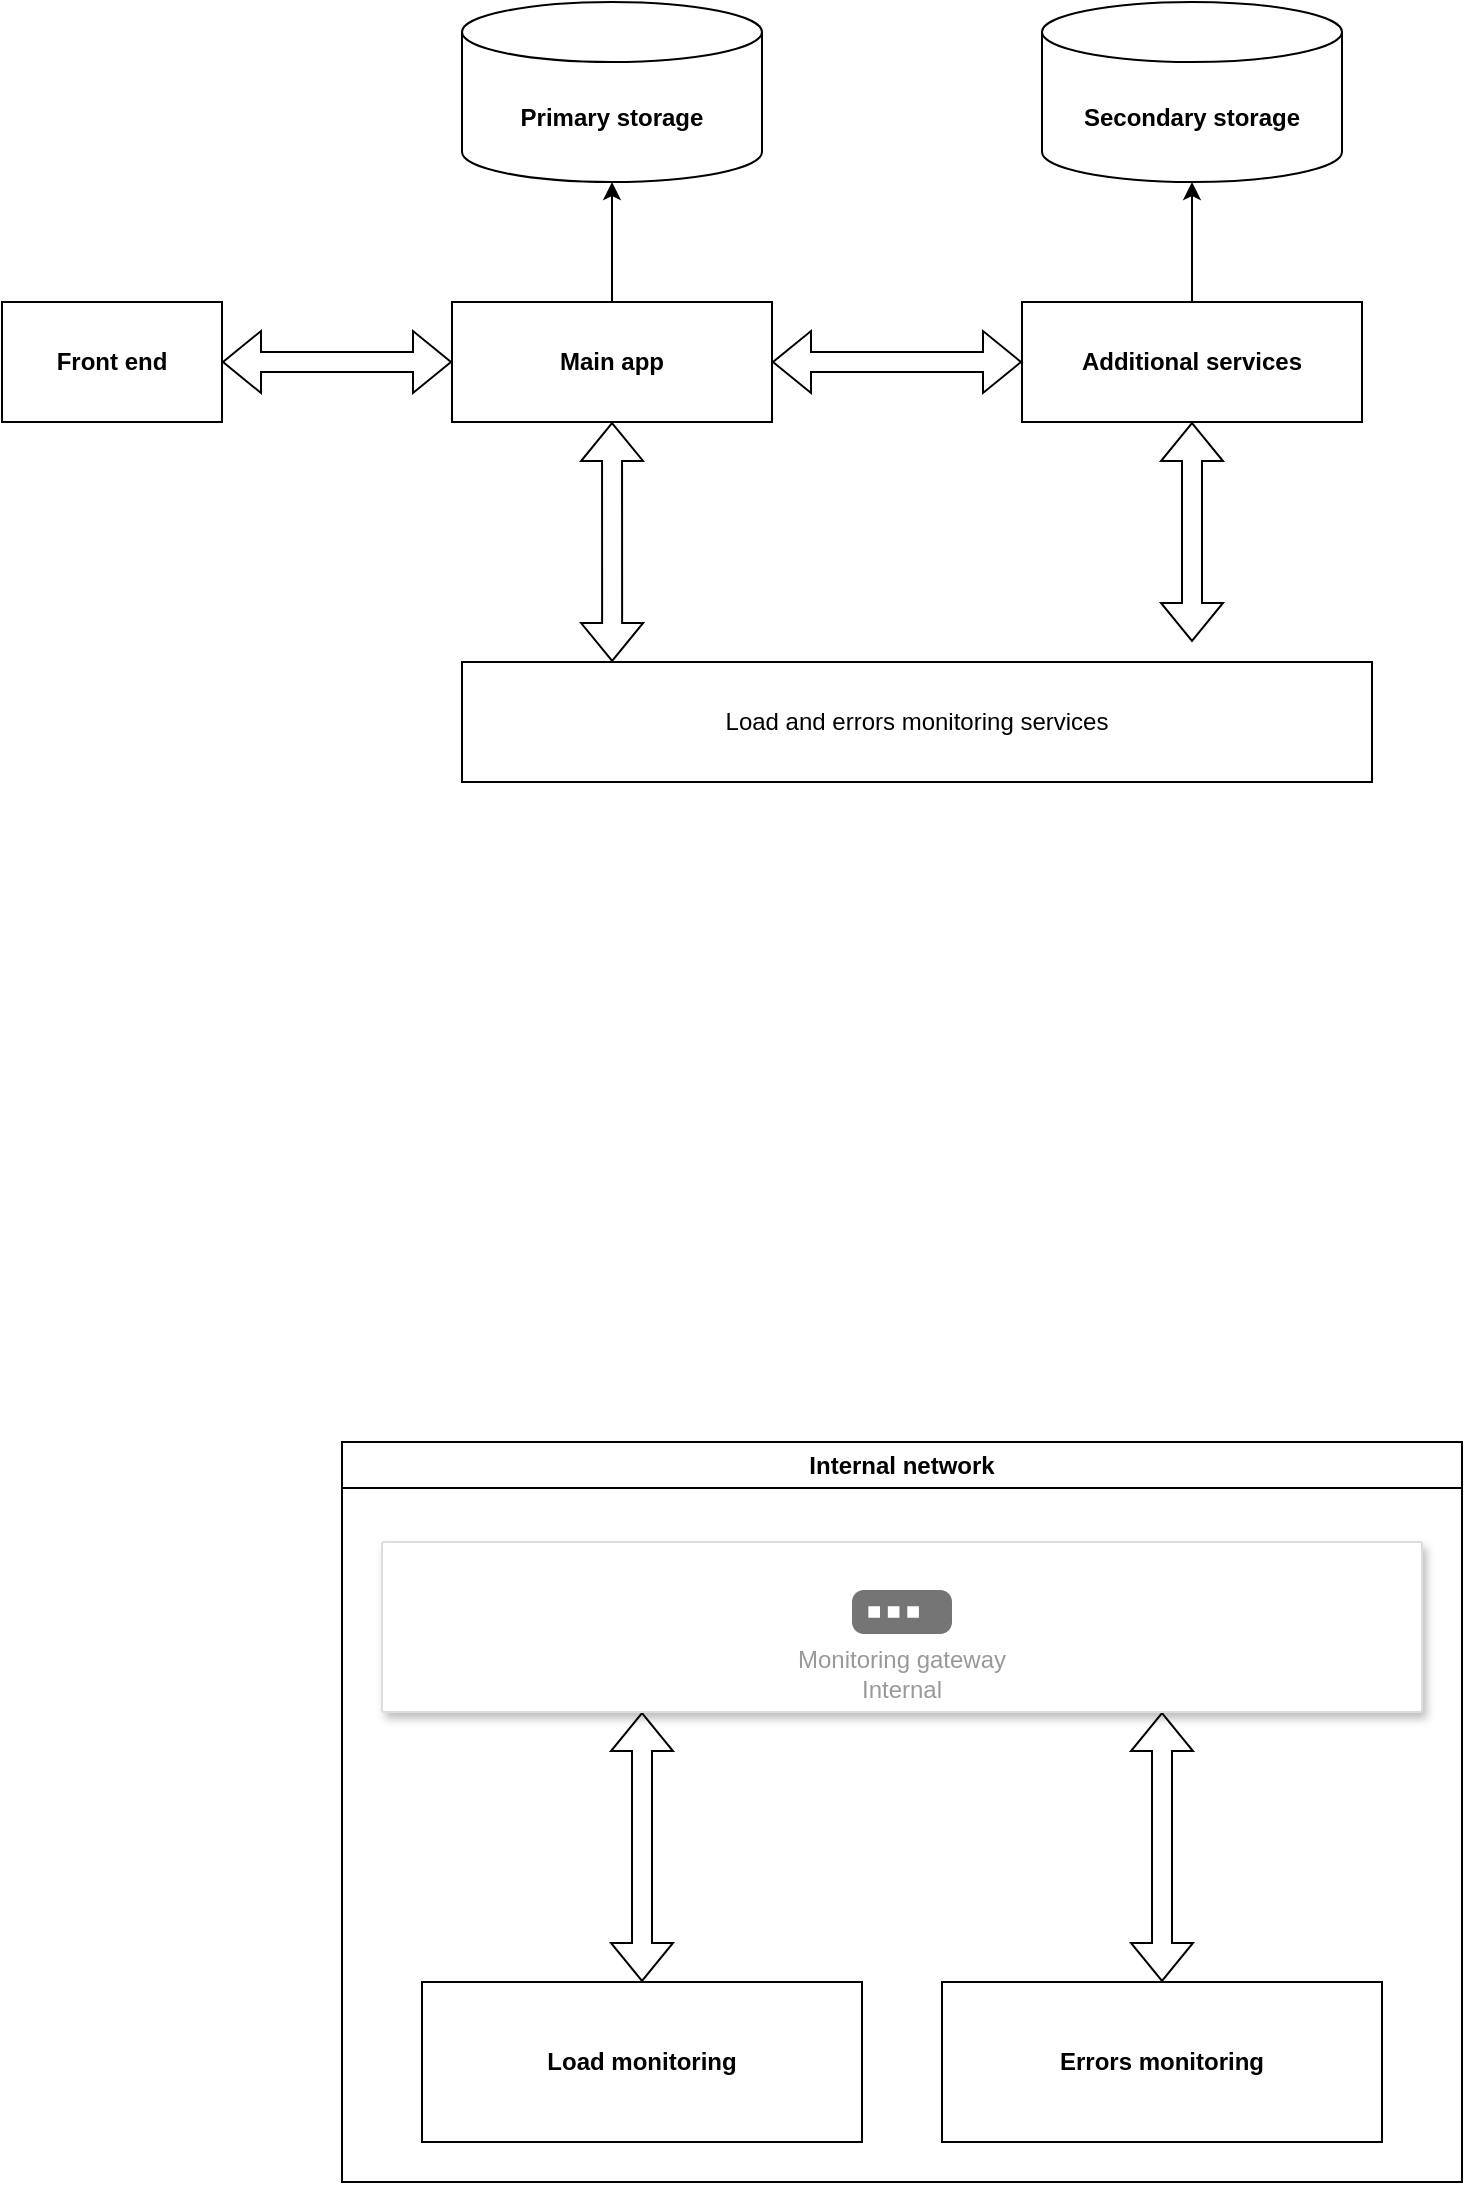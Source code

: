 <mxfile version="21.7.5" type="device" pages="3">
  <diagram id="tGHFpZ71mEW-jlP2jvY3" name="Conceptual view">
    <mxGraphModel dx="672" dy="786" grid="1" gridSize="10" guides="1" tooltips="1" connect="1" arrows="1" fold="1" page="1" pageScale="1" pageWidth="827" pageHeight="1169" math="0" shadow="0">
      <root>
        <mxCell id="0" />
        <mxCell id="1" parent="0" />
        <mxCell id="gQCNVUvuECYCDG2U5iRQ-3" value="Internal network" style="swimlane;whiteSpace=wrap;html=1;" vertex="1" parent="1">
          <mxGeometry x="210" y="770" width="560" height="370" as="geometry" />
        </mxCell>
        <mxCell id="gQCNVUvuECYCDG2U5iRQ-8" value="" style="shape=flexArrow;endArrow=classic;startArrow=classic;html=1;rounded=0;entryX=0.25;entryY=1;entryDx=0;entryDy=0;" edge="1" parent="gQCNVUvuECYCDG2U5iRQ-3" source="gQCNVUvuECYCDG2U5iRQ-40" target="mVgJ96nfb_Jpui2nZ-Mp-16">
          <mxGeometry width="100" height="100" relative="1" as="geometry">
            <mxPoint x="120" y="270" as="sourcePoint" />
            <mxPoint x="160" y="140" as="targetPoint" />
          </mxGeometry>
        </mxCell>
        <mxCell id="gQCNVUvuECYCDG2U5iRQ-11" value="" style="shape=flexArrow;endArrow=classic;startArrow=classic;html=1;rounded=0;entryX=0.75;entryY=1;entryDx=0;entryDy=0;" edge="1" parent="gQCNVUvuECYCDG2U5iRQ-3" source="gQCNVUvuECYCDG2U5iRQ-41" target="mVgJ96nfb_Jpui2nZ-Mp-16">
          <mxGeometry width="100" height="100" relative="1" as="geometry">
            <mxPoint x="430" y="270" as="sourcePoint" />
            <mxPoint x="410" y="130" as="targetPoint" />
          </mxGeometry>
        </mxCell>
        <mxCell id="gQCNVUvuECYCDG2U5iRQ-40" value="&lt;b&gt;Load monitoring&lt;/b&gt;" style="rounded=0;whiteSpace=wrap;html=1;" vertex="1" parent="gQCNVUvuECYCDG2U5iRQ-3">
          <mxGeometry x="40" y="270" width="220" height="80" as="geometry" />
        </mxCell>
        <mxCell id="gQCNVUvuECYCDG2U5iRQ-41" value="&lt;b&gt;Errors monitoring&lt;/b&gt;" style="rounded=0;whiteSpace=wrap;html=1;" vertex="1" parent="gQCNVUvuECYCDG2U5iRQ-3">
          <mxGeometry x="300" y="270" width="220" height="80" as="geometry" />
        </mxCell>
        <mxCell id="mVgJ96nfb_Jpui2nZ-Mp-16" value="Monitoring gateway&lt;br&gt;Internal" style="strokeColor=#dddddd;shadow=1;strokeWidth=1;rounded=1;absoluteArcSize=1;arcSize=2;labelPosition=center;verticalLabelPosition=middle;align=center;verticalAlign=bottom;spacingLeft=0;fontColor=#999999;fontSize=12;whiteSpace=wrap;spacingBottom=2;html=1;" vertex="1" parent="gQCNVUvuECYCDG2U5iRQ-3">
          <mxGeometry x="20" y="50" width="520" height="85" as="geometry" />
        </mxCell>
        <mxCell id="mVgJ96nfb_Jpui2nZ-Mp-17" value="" style="sketch=0;dashed=0;connectable=0;html=1;fillColor=#757575;strokeColor=none;shape=mxgraph.gcp2.gateway_icon;part=1;" vertex="1" parent="mVgJ96nfb_Jpui2nZ-Mp-16">
          <mxGeometry x="0.5" width="50" height="22" relative="1" as="geometry">
            <mxPoint x="-25" y="24" as="offset" />
          </mxGeometry>
        </mxCell>
        <mxCell id="YQqYht0uR9J-s6g8k-GE-2" value="&lt;b&gt;Front end&lt;/b&gt;" style="rounded=0;whiteSpace=wrap;html=1;" vertex="1" parent="1">
          <mxGeometry x="40" y="200" width="110" height="60" as="geometry" />
        </mxCell>
        <mxCell id="mVgJ96nfb_Jpui2nZ-Mp-1" value="" style="shape=flexArrow;endArrow=classic;startArrow=classic;html=1;rounded=0;" edge="1" parent="1" source="YQqYht0uR9J-s6g8k-GE-23" target="YQqYht0uR9J-s6g8k-GE-2">
          <mxGeometry width="100" height="100" relative="1" as="geometry">
            <mxPoint x="90" y="360" as="sourcePoint" />
            <mxPoint x="190" y="260" as="targetPoint" />
          </mxGeometry>
        </mxCell>
        <mxCell id="mVgJ96nfb_Jpui2nZ-Mp-5" value="" style="shape=flexArrow;endArrow=classic;startArrow=classic;html=1;rounded=0;" edge="1" parent="1" source="YQqYht0uR9J-s6g8k-GE-23" target="HVA4uMyzCTE7-ibYVjcF-3">
          <mxGeometry width="100" height="100" relative="1" as="geometry">
            <mxPoint x="130" y="380" as="sourcePoint" />
            <mxPoint x="590" y="230" as="targetPoint" />
          </mxGeometry>
        </mxCell>
        <mxCell id="HVA4uMyzCTE7-ibYVjcF-4" style="edgeStyle=orthogonalEdgeStyle;rounded=0;orthogonalLoop=1;jettySize=auto;html=1;" edge="1" parent="1" source="YQqYht0uR9J-s6g8k-GE-23" target="HVA4uMyzCTE7-ibYVjcF-1">
          <mxGeometry relative="1" as="geometry" />
        </mxCell>
        <mxCell id="YQqYht0uR9J-s6g8k-GE-23" value="&lt;b&gt;Main app&lt;/b&gt;" style="rounded=0;whiteSpace=wrap;html=1;" vertex="1" parent="1">
          <mxGeometry x="265" y="200" width="160" height="60" as="geometry" />
        </mxCell>
        <mxCell id="HVA4uMyzCTE7-ibYVjcF-1" value="&lt;b&gt;Primary storage&lt;/b&gt;" style="shape=cylinder3;whiteSpace=wrap;html=1;boundedLbl=1;backgroundOutline=1;size=15;" vertex="1" parent="1">
          <mxGeometry x="270" y="50" width="150" height="90" as="geometry" />
        </mxCell>
        <mxCell id="HVA4uMyzCTE7-ibYVjcF-2" value="&lt;b&gt;Secondary storage&lt;/b&gt;" style="shape=cylinder3;whiteSpace=wrap;html=1;boundedLbl=1;backgroundOutline=1;size=15;" vertex="1" parent="1">
          <mxGeometry x="560" y="50" width="150" height="90" as="geometry" />
        </mxCell>
        <mxCell id="HVA4uMyzCTE7-ibYVjcF-5" style="edgeStyle=orthogonalEdgeStyle;rounded=0;orthogonalLoop=1;jettySize=auto;html=1;" edge="1" parent="1" source="HVA4uMyzCTE7-ibYVjcF-3" target="HVA4uMyzCTE7-ibYVjcF-2">
          <mxGeometry relative="1" as="geometry" />
        </mxCell>
        <mxCell id="HVA4uMyzCTE7-ibYVjcF-3" value="&lt;b&gt;Additional services&lt;/b&gt;" style="rounded=0;whiteSpace=wrap;html=1;" vertex="1" parent="1">
          <mxGeometry x="550" y="200" width="170" height="60" as="geometry" />
        </mxCell>
        <mxCell id="HVA4uMyzCTE7-ibYVjcF-6" value="Load and errors monitoring services" style="rounded=0;whiteSpace=wrap;html=1;" vertex="1" parent="1">
          <mxGeometry x="270" y="380" width="455" height="60" as="geometry" />
        </mxCell>
        <mxCell id="HVA4uMyzCTE7-ibYVjcF-7" value="" style="shape=flexArrow;endArrow=classic;startArrow=classic;html=1;rounded=0;entryX=0.165;entryY=0;entryDx=0;entryDy=0;entryPerimeter=0;" edge="1" parent="1" source="YQqYht0uR9J-s6g8k-GE-23" target="HVA4uMyzCTE7-ibYVjcF-6">
          <mxGeometry width="100" height="100" relative="1" as="geometry">
            <mxPoint x="435" y="240" as="sourcePoint" />
            <mxPoint x="560" y="240" as="targetPoint" />
          </mxGeometry>
        </mxCell>
        <mxCell id="HVA4uMyzCTE7-ibYVjcF-8" value="" style="shape=flexArrow;endArrow=classic;startArrow=classic;html=1;rounded=0;" edge="1" parent="1" source="HVA4uMyzCTE7-ibYVjcF-3">
          <mxGeometry width="100" height="100" relative="1" as="geometry">
            <mxPoint x="363" y="270" as="sourcePoint" />
            <mxPoint x="635" y="370" as="targetPoint" />
          </mxGeometry>
        </mxCell>
      </root>
    </mxGraphModel>
  </diagram>
  <diagram id="qBPQCAHnJ_A8usk7CN8H" name="Network">
    <mxGraphModel dx="3029" dy="2651" grid="1" gridSize="10" guides="1" tooltips="1" connect="1" arrows="1" fold="1" page="1" pageScale="1" pageWidth="827" pageHeight="1169" math="0" shadow="0">
      <root>
        <mxCell id="0" />
        <mxCell id="1" parent="0" />
        <mxCell id="hn8JCuyP-MTIvOFzyS8r-91" value="" style="shape=flexArrow;endArrow=classic;startArrow=classic;html=1;rounded=0;entryX=1;entryY=0.5;entryDx=0;entryDy=0;" edge="1" parent="1" source="hn8JCuyP-MTIvOFzyS8r-102" target="b5eZytghJr9PdRg-iDmn-6">
          <mxGeometry width="100" height="100" relative="1" as="geometry">
            <mxPoint x="657.059" y="670" as="sourcePoint" />
            <mxPoint x="485" y="540.0" as="targetPoint" />
          </mxGeometry>
        </mxCell>
        <mxCell id="hn8JCuyP-MTIvOFzyS8r-92" value="&lt;font style=&quot;font-size: 13px;&quot;&gt;HTTPS&lt;br&gt;&lt;/font&gt;" style="edgeLabel;html=1;align=center;verticalAlign=middle;resizable=0;points=[];" vertex="1" connectable="0" parent="hn8JCuyP-MTIvOFzyS8r-91">
          <mxGeometry x="0.006" y="-1" relative="1" as="geometry">
            <mxPoint as="offset" />
          </mxGeometry>
        </mxCell>
        <mxCell id="hn8JCuyP-MTIvOFzyS8r-93" value="" style="shape=flexArrow;endArrow=classic;startArrow=classic;html=1;rounded=0;" edge="1" parent="1" source="hn8JCuyP-MTIvOFzyS8r-102" target="eeY6LI7gurINRhn50e_K-1">
          <mxGeometry width="100" height="100" relative="1" as="geometry">
            <mxPoint x="771.765" y="670" as="sourcePoint" />
            <mxPoint x="972.5" y="540.0" as="targetPoint" />
          </mxGeometry>
        </mxCell>
        <mxCell id="hn8JCuyP-MTIvOFzyS8r-94" value="&lt;font style=&quot;font-size: 13px;&quot;&gt;HTTPS&lt;br&gt;&lt;/font&gt;" style="edgeLabel;html=1;align=center;verticalAlign=middle;resizable=0;points=[];" vertex="1" connectable="0" parent="hn8JCuyP-MTIvOFzyS8r-93">
          <mxGeometry x="0.006" y="-1" relative="1" as="geometry">
            <mxPoint x="-1" y="-16" as="offset" />
          </mxGeometry>
        </mxCell>
        <mxCell id="hn8JCuyP-MTIvOFzyS8r-95" value="" style="shape=flexArrow;endArrow=classic;startArrow=classic;html=1;rounded=0;" edge="1" parent="1" source="hn8JCuyP-MTIvOFzyS8r-102" target="hn8JCuyP-MTIvOFzyS8r-89">
          <mxGeometry width="100" height="100" relative="1" as="geometry">
            <mxPoint x="657.5" y="750" as="sourcePoint" />
            <mxPoint x="546.667" y="830" as="targetPoint" />
          </mxGeometry>
        </mxCell>
        <mxCell id="hn8JCuyP-MTIvOFzyS8r-96" value="&lt;font style=&quot;font-size: 13px;&quot;&gt;HTTPS&lt;br&gt;&lt;/font&gt;" style="edgeLabel;html=1;align=center;verticalAlign=middle;resizable=0;points=[];" vertex="1" connectable="0" parent="hn8JCuyP-MTIvOFzyS8r-95">
          <mxGeometry x="0.006" y="-1" relative="1" as="geometry">
            <mxPoint as="offset" />
          </mxGeometry>
        </mxCell>
        <mxCell id="hn8JCuyP-MTIvOFzyS8r-97" value="&lt;b&gt;Front end&lt;/b&gt;" style="rounded=0;whiteSpace=wrap;html=1;" vertex="1" parent="1">
          <mxGeometry x="10" y="-214" width="130" height="60" as="geometry" />
        </mxCell>
        <mxCell id="hn8JCuyP-MTIvOFzyS8r-98" value="" style="shape=flexArrow;endArrow=classic;startArrow=classic;html=1;rounded=0;" edge="1" parent="1" source="hn8JCuyP-MTIvOFzyS8r-55" target="hn8JCuyP-MTIvOFzyS8r-97">
          <mxGeometry width="100" height="100" relative="1" as="geometry">
            <mxPoint x="230" y="140" as="sourcePoint" />
            <mxPoint x="330" y="40" as="targetPoint" />
          </mxGeometry>
        </mxCell>
        <mxCell id="hn8JCuyP-MTIvOFzyS8r-99" value="HTTPS" style="edgeLabel;html=1;align=center;verticalAlign=middle;resizable=0;points=[];" vertex="1" connectable="0" parent="hn8JCuyP-MTIvOFzyS8r-98">
          <mxGeometry x="-0.009" relative="1" as="geometry">
            <mxPoint y="-14" as="offset" />
          </mxGeometry>
        </mxCell>
        <mxCell id="hn8JCuyP-MTIvOFzyS8r-100" value="" style="shape=flexArrow;endArrow=classic;startArrow=classic;html=1;rounded=0;" edge="1" parent="1" source="hn8JCuyP-MTIvOFzyS8r-55" target="hn8JCuyP-MTIvOFzyS8r-63">
          <mxGeometry width="100" height="100" relative="1" as="geometry">
            <mxPoint x="270" y="160" as="sourcePoint" />
            <mxPoint x="270" y="50" as="targetPoint" />
          </mxGeometry>
        </mxCell>
        <mxCell id="hn8JCuyP-MTIvOFzyS8r-101" value="HTTPS" style="edgeLabel;html=1;align=center;verticalAlign=middle;resizable=0;points=[];" vertex="1" connectable="0" parent="hn8JCuyP-MTIvOFzyS8r-100">
          <mxGeometry x="-0.009" relative="1" as="geometry">
            <mxPoint y="-15" as="offset" />
          </mxGeometry>
        </mxCell>
        <mxCell id="hn8JCuyP-MTIvOFzyS8r-102" value="Monitoring gateway&lt;br&gt;Public" style="image;aspect=fixed;perimeter=ellipsePerimeter;html=1;align=center;shadow=0;dashed=0;fontColor=#4277BB;labelBackgroundColor=default;fontSize=12;spacingTop=3;image=img/lib/ibm/vpc/PublicGateway.svg;" vertex="1" parent="1">
          <mxGeometry x="767" y="230" width="60" height="60" as="geometry" />
        </mxCell>
        <mxCell id="hn8JCuyP-MTIvOFzyS8r-55" value="&lt;b&gt;Back end&lt;br&gt;Primary services&lt;/b&gt;&lt;br&gt;&amp;lt;Users&amp;gt;&lt;br&gt;&amp;lt;Roles&amp;gt;&lt;br&gt;&amp;lt;Skills&amp;gt;&lt;br&gt;&amp;lt;Assessments&amp;gt;&lt;br&gt;&amp;lt;Positions&amp;gt;&lt;br&gt;&amp;lt;Scheduler&amp;gt;" style="rounded=0;whiteSpace=wrap;html=1;" vertex="1" parent="1">
          <mxGeometry x="260" y="-269" width="230" height="170" as="geometry" />
        </mxCell>
        <mxCell id="hn8JCuyP-MTIvOFzyS8r-54" value="&lt;b&gt;App info DB Server&lt;br style=&quot;border-color: var(--border-color); color: rgb(0, 0, 0);&quot;&gt;&lt;/b&gt;&amp;lt;MS SQL Server&amp;gt;" style="sketch=0;outlineConnect=0;fontColor=#232F3E;gradientColor=none;fillColor=#C925D1;strokeColor=none;dashed=0;verticalLabelPosition=bottom;verticalAlign=top;align=center;html=1;fontSize=12;fontStyle=0;aspect=fixed;pointerEvents=1;shape=mxgraph.aws4.rds_sql_server_instance;" vertex="1" parent="1">
          <mxGeometry x="430" y="-460" width="78" height="78" as="geometry" />
        </mxCell>
        <mxCell id="hn8JCuyP-MTIvOFzyS8r-53" value="&lt;b&gt;Documents DB&lt;/b&gt;&lt;br&gt;&amp;lt;Mongo DB&amp;gt;" style="shape=cylinder3;whiteSpace=wrap;html=1;boundedLbl=1;backgroundOutline=1;size=15;" vertex="1" parent="1">
          <mxGeometry x="220" y="-460" width="110" height="90" as="geometry" />
        </mxCell>
        <mxCell id="hn8JCuyP-MTIvOFzyS8r-56" value="Hangfire worker" style="outlineConnect=0;dashed=0;verticalLabelPosition=bottom;verticalAlign=top;align=center;html=1;shape=mxgraph.aws3.worker;fillColor=#D9A741;gradientColor=none;" vertex="1" parent="1">
          <mxGeometry x="260" width="60" height="63" as="geometry" />
        </mxCell>
        <mxCell id="hn8JCuyP-MTIvOFzyS8r-60" value="Redis cache" style="image;sketch=0;aspect=fixed;html=1;points=[];align=center;fontSize=12;image=img/lib/mscae/Cache_Redis_Product.svg;" vertex="1" parent="1">
          <mxGeometry x="100" width="71.43" height="60" as="geometry" />
        </mxCell>
        <mxCell id="hn8JCuyP-MTIvOFzyS8r-57" value="" style="endArrow=classic;startArrow=classic;html=1;rounded=0;" edge="1" parent="1" source="hn8JCuyP-MTIvOFzyS8r-54" target="hn8JCuyP-MTIvOFzyS8r-55">
          <mxGeometry width="50" height="50" relative="1" as="geometry">
            <mxPoint x="760" y="370" as="sourcePoint" />
            <mxPoint x="810" y="320" as="targetPoint" />
          </mxGeometry>
        </mxCell>
        <mxCell id="hn8JCuyP-MTIvOFzyS8r-58" value="" style="endArrow=classic;startArrow=classic;html=1;rounded=0;" edge="1" parent="1" source="hn8JCuyP-MTIvOFzyS8r-53" target="hn8JCuyP-MTIvOFzyS8r-55">
          <mxGeometry width="50" height="50" relative="1" as="geometry">
            <mxPoint x="287" y="400" as="sourcePoint" />
            <mxPoint x="302" y="330" as="targetPoint" />
          </mxGeometry>
        </mxCell>
        <mxCell id="b5eZytghJr9PdRg-iDmn-3" value="Assessment results&lt;br&gt;Assessment attachments" style="edgeLabel;html=1;align=center;verticalAlign=middle;resizable=0;points=[];" vertex="1" connectable="0" parent="hn8JCuyP-MTIvOFzyS8r-58">
          <mxGeometry x="-0.222" relative="1" as="geometry">
            <mxPoint as="offset" />
          </mxGeometry>
        </mxCell>
        <mxCell id="hn8JCuyP-MTIvOFzyS8r-59" value="" style="endArrow=classic;startArrow=classic;html=1;rounded=0;" edge="1" parent="1" source="hn8JCuyP-MTIvOFzyS8r-56" target="hn8JCuyP-MTIvOFzyS8r-55">
          <mxGeometry width="50" height="50" relative="1" as="geometry">
            <mxPoint x="390" y="440" as="sourcePoint" />
            <mxPoint x="440" y="390" as="targetPoint" />
          </mxGeometry>
        </mxCell>
        <mxCell id="b5eZytghJr9PdRg-iDmn-1" value="Recurring jobs&lt;br&gt;&amp;amp;&lt;br&gt;Reminders" style="edgeLabel;html=1;align=center;verticalAlign=middle;resizable=0;points=[];" vertex="1" connectable="0" parent="hn8JCuyP-MTIvOFzyS8r-59">
          <mxGeometry x="0.093" y="2" relative="1" as="geometry">
            <mxPoint as="offset" />
          </mxGeometry>
        </mxCell>
        <mxCell id="hn8JCuyP-MTIvOFzyS8r-61" value="" style="endArrow=classic;startArrow=classic;html=1;rounded=0;" edge="1" parent="1" source="hn8JCuyP-MTIvOFzyS8r-60" target="hn8JCuyP-MTIvOFzyS8r-55">
          <mxGeometry width="50" height="50" relative="1" as="geometry">
            <mxPoint x="570" y="340" as="sourcePoint" />
            <mxPoint x="620" y="290" as="targetPoint" />
          </mxGeometry>
        </mxCell>
        <mxCell id="b5eZytghJr9PdRg-iDmn-2" value="Users&lt;br&gt;Skills&lt;br&gt;Positions" style="edgeLabel;html=1;align=center;verticalAlign=middle;resizable=0;points=[];" vertex="1" connectable="0" parent="hn8JCuyP-MTIvOFzyS8r-61">
          <mxGeometry x="-0.011" y="1" relative="1" as="geometry">
            <mxPoint as="offset" />
          </mxGeometry>
        </mxCell>
        <mxCell id="hn8JCuyP-MTIvOFzyS8r-103" value="port 443&lt;br&gt;TLS 1.2" style="text;html=1;align=left;verticalAlign=middle;resizable=0;points=[];autosize=1;strokeColor=none;fillColor=none;" vertex="1" parent="1">
          <mxGeometry x="210" y="-170" width="70" height="40" as="geometry" />
        </mxCell>
        <mxCell id="hn8JCuyP-MTIvOFzyS8r-63" value="Secondary services gateway" style="rounded=0;whiteSpace=wrap;html=1;fontStyle=1" vertex="1" parent="1">
          <mxGeometry x="670" y="-214" width="120" height="60" as="geometry" />
        </mxCell>
        <mxCell id="hn8JCuyP-MTIvOFzyS8r-70" value="" style="shape=flexArrow;endArrow=classic;startArrow=classic;html=1;rounded=0;entryX=1;entryY=1;entryDx=0;entryDy=0;exitX=0;exitY=0;exitDx=0;exitDy=0;" edge="1" parent="1" source="hn8JCuyP-MTIvOFzyS8r-65" target="hn8JCuyP-MTIvOFzyS8r-63">
          <mxGeometry width="100" height="100" relative="1" as="geometry">
            <mxPoint x="860" y="640" as="sourcePoint" />
            <mxPoint x="960" y="550" as="targetPoint" />
          </mxGeometry>
        </mxCell>
        <mxCell id="hn8JCuyP-MTIvOFzyS8r-71" value="&lt;font style=&quot;font-size: 13px;&quot;&gt;HTTPS&lt;br&gt;&lt;/font&gt;" style="edgeLabel;html=1;align=center;verticalAlign=middle;resizable=0;points=[];" vertex="1" connectable="0" parent="hn8JCuyP-MTIvOFzyS8r-70">
          <mxGeometry x="0.006" y="-1" relative="1" as="geometry">
            <mxPoint as="offset" />
          </mxGeometry>
        </mxCell>
        <mxCell id="hn8JCuyP-MTIvOFzyS8r-72" value="" style="shape=flexArrow;endArrow=classic;startArrow=classic;html=1;rounded=0;" edge="1" parent="1" source="hn8JCuyP-MTIvOFzyS8r-67" target="hn8JCuyP-MTIvOFzyS8r-63">
          <mxGeometry width="100" height="100" relative="1" as="geometry">
            <mxPoint x="962" y="320" as="sourcePoint" />
            <mxPoint x="1058" y="230" as="targetPoint" />
          </mxGeometry>
        </mxCell>
        <mxCell id="hn8JCuyP-MTIvOFzyS8r-73" value="&lt;font style=&quot;font-size: 13px;&quot;&gt;HTTPS&lt;br&gt;&lt;/font&gt;" style="edgeLabel;html=1;align=center;verticalAlign=middle;resizable=0;points=[];" vertex="1" connectable="0" parent="hn8JCuyP-MTIvOFzyS8r-72">
          <mxGeometry x="0.006" y="-1" relative="1" as="geometry">
            <mxPoint as="offset" />
          </mxGeometry>
        </mxCell>
        <mxCell id="hn8JCuyP-MTIvOFzyS8r-74" value="" style="shape=flexArrow;endArrow=classic;startArrow=classic;html=1;rounded=0;" edge="1" parent="1" source="hn8JCuyP-MTIvOFzyS8r-69" target="hn8JCuyP-MTIvOFzyS8r-63">
          <mxGeometry width="100" height="100" relative="1" as="geometry">
            <mxPoint x="1090" y="320" as="sourcePoint" />
            <mxPoint x="1090" y="230" as="targetPoint" />
          </mxGeometry>
        </mxCell>
        <mxCell id="hn8JCuyP-MTIvOFzyS8r-75" value="&lt;font style=&quot;font-size: 13px;&quot;&gt;HTTPS&lt;br&gt;&lt;/font&gt;" style="edgeLabel;html=1;align=center;verticalAlign=middle;resizable=0;points=[];" vertex="1" connectable="0" parent="hn8JCuyP-MTIvOFzyS8r-74">
          <mxGeometry x="0.006" y="-1" relative="1" as="geometry">
            <mxPoint y="-12" as="offset" />
          </mxGeometry>
        </mxCell>
        <mxCell id="XeERWds_iLC4FEaqR78I-11" style="edgeStyle=orthogonalEdgeStyle;rounded=0;orthogonalLoop=1;jettySize=auto;html=1;fillColor=#d80073;strokeColor=#A50040;" edge="1" parent="1" source="hn8JCuyP-MTIvOFzyS8r-78" target="XeERWds_iLC4FEaqR78I-10">
          <mxGeometry relative="1" as="geometry">
            <Array as="points">
              <mxPoint x="1060" y="-254" />
            </Array>
          </mxGeometry>
        </mxCell>
        <mxCell id="hn8JCuyP-MTIvOFzyS8r-78" value="Secondary documents service" style="rounded=0;whiteSpace=wrap;html=1;fontStyle=1" vertex="1" parent="1">
          <mxGeometry x="1000" y="-380" width="120" height="60" as="geometry" />
        </mxCell>
        <mxCell id="hn8JCuyP-MTIvOFzyS8r-76" value="&lt;b&gt;Secondary documents DB&lt;br&gt;&lt;/b&gt;&amp;lt;Mongo DB&amp;gt;" style="shape=cylinder3;whiteSpace=wrap;html=1;boundedLbl=1;backgroundOutline=1;size=15;" vertex="1" parent="1">
          <mxGeometry x="1424" y="-395" width="150" height="90" as="geometry" />
        </mxCell>
        <mxCell id="hn8JCuyP-MTIvOFzyS8r-77" style="edgeStyle=orthogonalEdgeStyle;rounded=0;orthogonalLoop=1;jettySize=auto;html=1;startArrow=classic;startFill=1;" edge="1" parent="1" source="hn8JCuyP-MTIvOFzyS8r-78" target="hn8JCuyP-MTIvOFzyS8r-76">
          <mxGeometry relative="1" as="geometry" />
        </mxCell>
        <mxCell id="b5eZytghJr9PdRg-iDmn-4" value="Guides&lt;br&gt;Tutorials&lt;br&gt;Old reviews" style="edgeLabel;html=1;align=center;verticalAlign=middle;resizable=0;points=[];" vertex="1" connectable="0" parent="hn8JCuyP-MTIvOFzyS8r-77">
          <mxGeometry x="-0.053" y="1" relative="1" as="geometry">
            <mxPoint as="offset" />
          </mxGeometry>
        </mxCell>
        <mxCell id="XeERWds_iLC4FEaqR78I-3" style="edgeStyle=orthogonalEdgeStyle;rounded=0;orthogonalLoop=1;jettySize=auto;html=1;fillColor=#d80073;strokeColor=#A50040;" edge="1" parent="1" source="hn8JCuyP-MTIvOFzyS8r-69" target="eeY6LI7gurINRhn50e_K-2">
          <mxGeometry relative="1" as="geometry">
            <Array as="points">
              <mxPoint x="1060" y="-114" />
            </Array>
          </mxGeometry>
        </mxCell>
        <mxCell id="hn8JCuyP-MTIvOFzyS8r-69" value="Statistics service" style="rounded=0;whiteSpace=wrap;html=1;fontStyle=1" vertex="1" parent="1">
          <mxGeometry x="1000" y="-214" width="120" height="60" as="geometry" />
        </mxCell>
        <mxCell id="hn8JCuyP-MTIvOFzyS8r-68" style="edgeStyle=orthogonalEdgeStyle;rounded=0;orthogonalLoop=1;jettySize=auto;html=1;startArrow=classic;startFill=1;" edge="1" parent="1" source="hn8JCuyP-MTIvOFzyS8r-69" target="hn8JCuyP-MTIvOFzyS8r-81">
          <mxGeometry relative="1" as="geometry">
            <Array as="points">
              <mxPoint x="1120" y="-180" />
              <mxPoint x="1120" y="-180" />
            </Array>
          </mxGeometry>
        </mxCell>
        <mxCell id="hn8JCuyP-MTIvOFzyS8r-81" value="&lt;b&gt;Secondary info DB Server&lt;br style=&quot;border-color: var(--border-color); color: rgb(0, 0, 0);&quot;&gt;&lt;/b&gt;&amp;lt;MS SQL Server&amp;gt;" style="sketch=0;outlineConnect=0;fontColor=#232F3E;gradientColor=none;fillColor=#C925D1;strokeColor=none;dashed=0;verticalLabelPosition=bottom;verticalAlign=top;align=center;html=1;fontSize=12;fontStyle=0;aspect=fixed;pointerEvents=1;shape=mxgraph.aws4.rds_sql_server_instance;" vertex="1" parent="1">
          <mxGeometry x="1460" y="-223" width="78" height="78" as="geometry" />
        </mxCell>
        <mxCell id="hn8JCuyP-MTIvOFzyS8r-64" style="edgeStyle=orthogonalEdgeStyle;rounded=0;orthogonalLoop=1;jettySize=auto;html=1;startArrow=classic;startFill=1;" edge="1" parent="1" source="hn8JCuyP-MTIvOFzyS8r-65" target="hn8JCuyP-MTIvOFzyS8r-81">
          <mxGeometry relative="1" as="geometry">
            <Array as="points">
              <mxPoint x="1160" y="70" />
              <mxPoint x="1160" y="-184" />
            </Array>
          </mxGeometry>
        </mxCell>
        <mxCell id="XeERWds_iLC4FEaqR78I-5" style="edgeStyle=orthogonalEdgeStyle;rounded=0;orthogonalLoop=1;jettySize=auto;html=1;fillColor=#d80073;strokeColor=#A50040;" edge="1" parent="1" source="hn8JCuyP-MTIvOFzyS8r-65" target="XeERWds_iLC4FEaqR78I-2">
          <mxGeometry relative="1" as="geometry">
            <Array as="points">
              <mxPoint x="1060" y="136" />
            </Array>
          </mxGeometry>
        </mxCell>
        <mxCell id="hn8JCuyP-MTIvOFzyS8r-65" value="Rules service" style="rounded=0;whiteSpace=wrap;html=1;fontStyle=1" vertex="1" parent="1">
          <mxGeometry x="1000" y="40" width="120" height="60" as="geometry" />
        </mxCell>
        <mxCell id="6u9Non0IeprhpMsQk1gf-11" style="edgeStyle=orthogonalEdgeStyle;rounded=0;orthogonalLoop=1;jettySize=auto;html=1;startArrow=classic;startFill=1;" edge="1" parent="1" source="hn8JCuyP-MTIvOFzyS8r-67" target="hn8JCuyP-MTIvOFzyS8r-81">
          <mxGeometry relative="1" as="geometry">
            <Array as="points">
              <mxPoint x="1160" y="-60" />
              <mxPoint x="1160" y="-184" />
            </Array>
          </mxGeometry>
        </mxCell>
        <mxCell id="b5eZytghJr9PdRg-iDmn-9" value="Statistics&lt;br&gt;Roles info&lt;br&gt;Rules" style="edgeLabel;html=1;align=center;verticalAlign=middle;resizable=0;points=[];" vertex="1" connectable="0" parent="6u9Non0IeprhpMsQk1gf-11">
          <mxGeometry x="0.344" y="1" relative="1" as="geometry">
            <mxPoint x="103" y="1" as="offset" />
          </mxGeometry>
        </mxCell>
        <mxCell id="XeERWds_iLC4FEaqR78I-4" style="edgeStyle=orthogonalEdgeStyle;rounded=0;orthogonalLoop=1;jettySize=auto;html=1;fillColor=#d80073;strokeColor=#A50040;" edge="1" parent="1" source="hn8JCuyP-MTIvOFzyS8r-67" target="XeERWds_iLC4FEaqR78I-1">
          <mxGeometry relative="1" as="geometry">
            <Array as="points">
              <mxPoint x="1060" y="6" />
            </Array>
          </mxGeometry>
        </mxCell>
        <mxCell id="b5eZytghJr9PdRg-iDmn-12" value="Error messages" style="edgeLabel;html=1;align=center;verticalAlign=middle;resizable=0;points=[];" vertex="1" connectable="0" parent="XeERWds_iLC4FEaqR78I-4">
          <mxGeometry x="-0.613" y="3" relative="1" as="geometry">
            <mxPoint x="34" y="-6" as="offset" />
          </mxGeometry>
        </mxCell>
        <mxCell id="hn8JCuyP-MTIvOFzyS8r-67" value="Roles service" style="rounded=0;whiteSpace=wrap;html=1;fontStyle=1" vertex="1" parent="1">
          <mxGeometry x="1000" y="-90" width="120" height="60" as="geometry" />
        </mxCell>
        <mxCell id="D0rBLhYkJJxkMWHGUxAH-1" value="port 443&lt;br&gt;TLS 1.2" style="text;html=1;align=left;verticalAlign=middle;resizable=0;points=[];autosize=1;strokeColor=none;fillColor=none;" vertex="1" parent="1">
          <mxGeometry x="490" y="-170" width="70" height="40" as="geometry" />
        </mxCell>
        <mxCell id="6u9Non0IeprhpMsQk1gf-1" value="port 443&lt;br&gt;TLS 1.2" style="text;html=1;align=left;verticalAlign=middle;resizable=0;points=[];autosize=1;strokeColor=none;fillColor=none;" vertex="1" parent="1">
          <mxGeometry x="620" y="-170" width="70" height="40" as="geometry" />
        </mxCell>
        <mxCell id="6u9Non0IeprhpMsQk1gf-3" value="" style="shape=flexArrow;endArrow=classic;startArrow=classic;html=1;rounded=0;exitX=0;exitY=0.25;exitDx=0;exitDy=0;" edge="1" parent="1" source="hn8JCuyP-MTIvOFzyS8r-78" target="hn8JCuyP-MTIvOFzyS8r-63">
          <mxGeometry width="100" height="100" relative="1" as="geometry">
            <mxPoint x="1010" y="-179" as="sourcePoint" />
            <mxPoint x="800" y="-175" as="targetPoint" />
          </mxGeometry>
        </mxCell>
        <mxCell id="6u9Non0IeprhpMsQk1gf-4" value="&lt;font style=&quot;font-size: 13px;&quot;&gt;HTTPS&lt;br&gt;&lt;/font&gt;" style="edgeLabel;html=1;align=center;verticalAlign=middle;resizable=0;points=[];" vertex="1" connectable="0" parent="6u9Non0IeprhpMsQk1gf-3">
          <mxGeometry x="0.006" y="-1" relative="1" as="geometry">
            <mxPoint as="offset" />
          </mxGeometry>
        </mxCell>
        <mxCell id="6u9Non0IeprhpMsQk1gf-5" value="port 443&lt;br&gt;TLS 1.2" style="text;html=1;align=left;verticalAlign=middle;resizable=0;points=[];autosize=1;strokeColor=none;fillColor=none;" vertex="1" parent="1">
          <mxGeometry x="950" y="-330" width="70" height="40" as="geometry" />
        </mxCell>
        <mxCell id="6u9Non0IeprhpMsQk1gf-6" value="port 443&lt;br&gt;TLS 1.2" style="text;html=1;align=left;verticalAlign=middle;resizable=0;points=[];autosize=1;strokeColor=none;fillColor=none;" vertex="1" parent="1">
          <mxGeometry x="950" y="-170" width="70" height="40" as="geometry" />
        </mxCell>
        <mxCell id="6u9Non0IeprhpMsQk1gf-9" value="port 443&lt;br&gt;TLS 1.2" style="text;html=1;align=left;verticalAlign=middle;resizable=0;points=[];autosize=1;strokeColor=none;fillColor=none;" vertex="1" parent="1">
          <mxGeometry x="950" y="-70" width="70" height="40" as="geometry" />
        </mxCell>
        <mxCell id="6u9Non0IeprhpMsQk1gf-10" value="port 443&lt;br&gt;TLS 1.2" style="text;html=1;align=left;verticalAlign=middle;resizable=0;points=[];autosize=1;strokeColor=none;fillColor=none;" vertex="1" parent="1">
          <mxGeometry x="950" y="70" width="70" height="40" as="geometry" />
        </mxCell>
        <mxCell id="eeY6LI7gurINRhn50e_K-1" value="Errors Service" style="rounded=0;whiteSpace=wrap;html=1;" vertex="1" parent="1">
          <mxGeometry x="1224" y="230" width="120" height="60" as="geometry" />
        </mxCell>
        <mxCell id="XeERWds_iLC4FEaqR78I-6" style="edgeStyle=orthogonalEdgeStyle;rounded=0;orthogonalLoop=1;jettySize=auto;html=1;entryX=1;entryY=0.5;entryDx=0;entryDy=0;" edge="1" parent="1" source="eeY6LI7gurINRhn50e_K-2" target="eeY6LI7gurINRhn50e_K-1">
          <mxGeometry relative="1" as="geometry">
            <Array as="points">
              <mxPoint x="1364" y="-114" />
              <mxPoint x="1364" y="260" />
            </Array>
          </mxGeometry>
        </mxCell>
        <mxCell id="XeERWds_iLC4FEaqR78I-9" value="" style="edgeStyle=orthogonalEdgeStyle;rounded=0;orthogonalLoop=1;jettySize=auto;html=1;" edge="1" parent="1" source="eeY6LI7gurINRhn50e_K-2" target="XeERWds_iLC4FEaqR78I-1">
          <mxGeometry relative="1" as="geometry" />
        </mxCell>
        <mxCell id="eeY6LI7gurINRhn50e_K-2" value="Statistics errors queue" style="sketch=0;outlineConnect=0;fontColor=#232F3E;gradientColor=none;fillColor=#E7157B;strokeColor=none;dashed=0;verticalLabelPosition=bottom;verticalAlign=top;align=center;html=1;fontSize=12;fontStyle=0;aspect=fixed;pointerEvents=1;shape=mxgraph.aws4.queue;" vertex="1" parent="1">
          <mxGeometry x="1241" y="-140" width="85.88" height="51.75" as="geometry" />
        </mxCell>
        <mxCell id="XeERWds_iLC4FEaqR78I-7" style="edgeStyle=orthogonalEdgeStyle;rounded=0;orthogonalLoop=1;jettySize=auto;html=1;entryX=1;entryY=0.5;entryDx=0;entryDy=0;" edge="1" parent="1" source="XeERWds_iLC4FEaqR78I-1" target="eeY6LI7gurINRhn50e_K-1">
          <mxGeometry relative="1" as="geometry">
            <Array as="points">
              <mxPoint x="1364" y="6" />
              <mxPoint x="1364" y="260" />
            </Array>
          </mxGeometry>
        </mxCell>
        <mxCell id="XeERWds_iLC4FEaqR78I-1" value="Roles errors queue" style="sketch=0;outlineConnect=0;fontColor=#232F3E;gradientColor=none;fillColor=#E7157B;strokeColor=none;dashed=0;verticalLabelPosition=bottom;verticalAlign=top;align=center;html=1;fontSize=12;fontStyle=0;aspect=fixed;pointerEvents=1;shape=mxgraph.aws4.queue;" vertex="1" parent="1">
          <mxGeometry x="1241" y="-20" width="85.88" height="51.75" as="geometry" />
        </mxCell>
        <mxCell id="XeERWds_iLC4FEaqR78I-8" style="edgeStyle=orthogonalEdgeStyle;rounded=0;orthogonalLoop=1;jettySize=auto;html=1;entryX=1;entryY=0.5;entryDx=0;entryDy=0;" edge="1" parent="1" source="XeERWds_iLC4FEaqR78I-2" target="eeY6LI7gurINRhn50e_K-1">
          <mxGeometry relative="1" as="geometry">
            <Array as="points">
              <mxPoint x="1364" y="136" />
              <mxPoint x="1364" y="260" />
            </Array>
          </mxGeometry>
        </mxCell>
        <mxCell id="XeERWds_iLC4FEaqR78I-2" value="Rules errors queue" style="sketch=0;outlineConnect=0;fontColor=#232F3E;gradientColor=none;fillColor=#E7157B;strokeColor=none;dashed=0;verticalLabelPosition=bottom;verticalAlign=top;align=center;html=1;fontSize=12;fontStyle=0;aspect=fixed;pointerEvents=1;shape=mxgraph.aws4.queue;" vertex="1" parent="1">
          <mxGeometry x="1241" y="110" width="85.88" height="51.75" as="geometry" />
        </mxCell>
        <mxCell id="XeERWds_iLC4FEaqR78I-12" style="edgeStyle=orthogonalEdgeStyle;rounded=0;orthogonalLoop=1;jettySize=auto;html=1;entryX=1;entryY=0.5;entryDx=0;entryDy=0;" edge="1" parent="1" source="XeERWds_iLC4FEaqR78I-10" target="eeY6LI7gurINRhn50e_K-1">
          <mxGeometry relative="1" as="geometry">
            <Array as="points">
              <mxPoint x="1364" y="-254" />
              <mxPoint x="1364" y="260" />
            </Array>
          </mxGeometry>
        </mxCell>
        <mxCell id="XeERWds_iLC4FEaqR78I-10" value="Statistics errors queue" style="sketch=0;outlineConnect=0;fontColor=#232F3E;gradientColor=none;fillColor=#E7157B;strokeColor=none;dashed=0;verticalLabelPosition=bottom;verticalAlign=top;align=center;html=1;fontSize=12;fontStyle=0;aspect=fixed;pointerEvents=1;shape=mxgraph.aws4.queue;" vertex="1" parent="1">
          <mxGeometry x="1241" y="-280" width="85.88" height="51.75" as="geometry" />
        </mxCell>
        <mxCell id="b5eZytghJr9PdRg-iDmn-8" style="edgeStyle=orthogonalEdgeStyle;rounded=0;orthogonalLoop=1;jettySize=auto;html=1;" edge="1" parent="1" source="b5eZytghJr9PdRg-iDmn-5" target="b5eZytghJr9PdRg-iDmn-6">
          <mxGeometry relative="1" as="geometry" />
        </mxCell>
        <mxCell id="b5eZytghJr9PdRg-iDmn-5" value="Primary errors queue" style="sketch=0;outlineConnect=0;fontColor=#232F3E;gradientColor=none;fillColor=#E7157B;strokeColor=none;dashed=0;verticalLabelPosition=bottom;verticalAlign=top;align=center;html=1;fontSize=12;fontStyle=0;aspect=fixed;pointerEvents=1;shape=mxgraph.aws4.queue;" vertex="1" parent="1">
          <mxGeometry x="440" width="85.88" height="51.75" as="geometry" />
        </mxCell>
        <mxCell id="b5eZytghJr9PdRg-iDmn-6" value="Errors Service" style="rounded=0;whiteSpace=wrap;html=1;" vertex="1" parent="1">
          <mxGeometry x="422.94" y="110" width="120" height="60" as="geometry" />
        </mxCell>
        <mxCell id="b5eZytghJr9PdRg-iDmn-7" value="" style="endArrow=classic;html=1;rounded=0;fillColor=#d80073;strokeColor=#A50040;" edge="1" parent="1" source="hn8JCuyP-MTIvOFzyS8r-55" target="b5eZytghJr9PdRg-iDmn-5">
          <mxGeometry width="50" height="50" relative="1" as="geometry">
            <mxPoint x="540" y="50" as="sourcePoint" />
            <mxPoint x="590" as="targetPoint" />
          </mxGeometry>
        </mxCell>
        <mxCell id="b5eZytghJr9PdRg-iDmn-10" value="Error messages" style="edgeLabel;html=1;align=center;verticalAlign=middle;resizable=0;points=[];" vertex="1" connectable="0" parent="b5eZytghJr9PdRg-iDmn-7">
          <mxGeometry x="-0.19" y="-1" relative="1" as="geometry">
            <mxPoint as="offset" />
          </mxGeometry>
        </mxCell>
        <mxCell id="b5eZytghJr9PdRg-iDmn-11" value="&lt;span style=&quot;color: rgb(0, 0, 0); font-family: Helvetica; font-size: 11px; font-style: normal; font-variant-ligatures: normal; font-variant-caps: normal; font-weight: 400; letter-spacing: normal; orphans: 2; text-align: center; text-indent: 0px; text-transform: none; widows: 2; word-spacing: 0px; -webkit-text-stroke-width: 0px; background-color: rgb(255, 255, 255); text-decoration-thickness: initial; text-decoration-style: initial; text-decoration-color: initial; float: none; display: inline !important;&quot;&gt;Error messages&lt;/span&gt;" style="text;whiteSpace=wrap;html=1;" vertex="1" parent="1">
          <mxGeometry x="1060" y="-135" width="110" height="40" as="geometry" />
        </mxCell>
        <mxCell id="b5eZytghJr9PdRg-iDmn-14" value="&lt;span style=&quot;color: rgb(0, 0, 0); font-family: Helvetica; font-size: 11px; font-style: normal; font-variant-ligatures: normal; font-variant-caps: normal; font-weight: 400; letter-spacing: normal; orphans: 2; text-align: center; text-indent: 0px; text-transform: none; widows: 2; word-spacing: 0px; -webkit-text-stroke-width: 0px; background-color: rgb(255, 255, 255); text-decoration-thickness: initial; text-decoration-style: initial; text-decoration-color: initial; float: none; display: inline !important;&quot;&gt;Error messages&lt;/span&gt;" style="text;whiteSpace=wrap;html=1;" vertex="1" parent="1">
          <mxGeometry x="1061" y="116" width="110" height="40" as="geometry" />
        </mxCell>
        <mxCell id="b5eZytghJr9PdRg-iDmn-15" value="&lt;span style=&quot;color: rgb(0, 0, 0); font-family: Helvetica; font-size: 11px; font-style: normal; font-variant-ligatures: normal; font-variant-caps: normal; font-weight: 400; letter-spacing: normal; orphans: 2; text-align: center; text-indent: 0px; text-transform: none; widows: 2; word-spacing: 0px; -webkit-text-stroke-width: 0px; background-color: rgb(255, 255, 255); text-decoration-thickness: initial; text-decoration-style: initial; text-decoration-color: initial; float: none; display: inline !important;&quot;&gt;Error messages&lt;/span&gt;" style="text;whiteSpace=wrap;html=1;" vertex="1" parent="1">
          <mxGeometry x="1061" y="-274" width="110" height="40" as="geometry" />
        </mxCell>
        <mxCell id="b5eZytghJr9PdRg-iDmn-16" value="port 443&lt;br&gt;TLS 1.2" style="text;html=1;align=left;verticalAlign=middle;resizable=0;points=[];autosize=1;strokeColor=none;fillColor=none;" vertex="1" parent="1">
          <mxGeometry x="525.88" y="170" width="70" height="40" as="geometry" />
        </mxCell>
        <mxCell id="b5eZytghJr9PdRg-iDmn-17" value="port 443&lt;br&gt;TLS 1.2" style="text;html=1;align=left;verticalAlign=middle;resizable=0;points=[];autosize=1;strokeColor=none;fillColor=none;" vertex="1" parent="1">
          <mxGeometry x="1171" y="280" width="70" height="40" as="geometry" />
        </mxCell>
        <mxCell id="b5eZytghJr9PdRg-iDmn-18" value="port 443&lt;br&gt;TLS 1.2" style="text;html=1;align=left;verticalAlign=middle;resizable=0;points=[];autosize=1;strokeColor=none;fillColor=none;" vertex="1" parent="1">
          <mxGeometry x="780" y="190" width="70" height="40" as="geometry" />
        </mxCell>
        <mxCell id="hn8JCuyP-MTIvOFzyS8r-89" value="Monitoring gateway&lt;br&gt;Internal" style="strokeColor=#dddddd;shadow=1;strokeWidth=1;rounded=1;absoluteArcSize=1;arcSize=2;labelPosition=center;verticalLabelPosition=middle;align=center;verticalAlign=bottom;spacingLeft=0;fontColor=#999999;fontSize=12;whiteSpace=wrap;spacingBottom=2;html=1;" vertex="1" parent="1">
          <mxGeometry x="230" y="374.66" width="520" height="85" as="geometry" />
        </mxCell>
        <mxCell id="hn8JCuyP-MTIvOFzyS8r-90" value="" style="sketch=0;dashed=0;connectable=0;html=1;fillColor=#757575;strokeColor=none;shape=mxgraph.gcp2.gateway_icon;part=1;" vertex="1" parent="hn8JCuyP-MTIvOFzyS8r-89">
          <mxGeometry x="0.5" width="50" height="22" relative="1" as="geometry">
            <mxPoint x="-25" y="24" as="offset" />
          </mxGeometry>
        </mxCell>
        <mxCell id="hn8JCuyP-MTIvOFzyS8r-83" value="" style="shape=flexArrow;endArrow=classic;startArrow=classic;html=1;rounded=0;entryX=0.25;entryY=1;entryDx=0;entryDy=0;" edge="1" parent="1" source="hn8JCuyP-MTIvOFzyS8r-87" target="hn8JCuyP-MTIvOFzyS8r-89">
          <mxGeometry width="100" height="100" relative="1" as="geometry">
            <mxPoint x="410" y="1044.66" as="sourcePoint" />
            <mxPoint x="450" y="914.66" as="targetPoint" />
          </mxGeometry>
        </mxCell>
        <mxCell id="hn8JCuyP-MTIvOFzyS8r-84" value="&lt;font style=&quot;font-size: 13px;&quot;&gt;HTTP&lt;/font&gt;" style="edgeLabel;html=1;align=center;verticalAlign=middle;resizable=0;points=[];" vertex="1" connectable="0" parent="hn8JCuyP-MTIvOFzyS8r-83">
          <mxGeometry x="0.006" y="-1" relative="1" as="geometry">
            <mxPoint as="offset" />
          </mxGeometry>
        </mxCell>
        <mxCell id="hn8JCuyP-MTIvOFzyS8r-85" value="" style="shape=flexArrow;endArrow=classic;startArrow=classic;html=1;rounded=0;entryX=0.75;entryY=1;entryDx=0;entryDy=0;" edge="1" parent="1" source="hn8JCuyP-MTIvOFzyS8r-88" target="hn8JCuyP-MTIvOFzyS8r-89">
          <mxGeometry width="100" height="100" relative="1" as="geometry">
            <mxPoint x="720" y="1044.66" as="sourcePoint" />
            <mxPoint x="700" y="904.66" as="targetPoint" />
          </mxGeometry>
        </mxCell>
        <mxCell id="hn8JCuyP-MTIvOFzyS8r-86" value="&lt;font style=&quot;font-size: 13px;&quot;&gt;HTTP&lt;/font&gt;" style="edgeLabel;html=1;align=center;verticalAlign=middle;resizable=0;points=[];" vertex="1" connectable="0" parent="hn8JCuyP-MTIvOFzyS8r-85">
          <mxGeometry x="0.006" y="-1" relative="1" as="geometry">
            <mxPoint as="offset" />
          </mxGeometry>
        </mxCell>
        <mxCell id="hn8JCuyP-MTIvOFzyS8r-87" value="&lt;b&gt;Load monitoring&lt;/b&gt;" style="rounded=0;whiteSpace=wrap;html=1;" vertex="1" parent="1">
          <mxGeometry x="250" y="604.66" width="220" height="80" as="geometry" />
        </mxCell>
        <mxCell id="hn8JCuyP-MTIvOFzyS8r-88" value="&lt;b&gt;Errors monitoring&lt;/b&gt;" style="rounded=0;whiteSpace=wrap;html=1;" vertex="1" parent="1">
          <mxGeometry x="510" y="604.66" width="220" height="80" as="geometry" />
        </mxCell>
        <mxCell id="b5eZytghJr9PdRg-iDmn-19" value="port 80" style="text;html=1;align=left;verticalAlign=middle;resizable=0;points=[];autosize=1;strokeColor=none;fillColor=none;" vertex="1" parent="1">
          <mxGeometry x="640" y="579.66" width="60" height="30" as="geometry" />
        </mxCell>
        <mxCell id="b5eZytghJr9PdRg-iDmn-20" value="port 80" style="text;html=1;align=left;verticalAlign=middle;resizable=0;points=[];autosize=1;strokeColor=none;fillColor=none;" vertex="1" parent="1">
          <mxGeometry x="380" y="579.66" width="60" height="30" as="geometry" />
        </mxCell>
        <mxCell id="CfrtXOvGoR3Pa-GDq8Gx-1" value="Monitoring panel&lt;br&gt;Front end" style="rounded=0;whiteSpace=wrap;html=1;" vertex="1" parent="1">
          <mxGeometry x="230" y="230" width="120" height="70" as="geometry" />
        </mxCell>
        <mxCell id="CfrtXOvGoR3Pa-GDq8Gx-3" value="" style="shape=flexArrow;endArrow=classic;startArrow=classic;html=1;rounded=0;" edge="1" parent="1" target="CfrtXOvGoR3Pa-GDq8Gx-1">
          <mxGeometry width="100" height="100" relative="1" as="geometry">
            <mxPoint x="290" y="370" as="sourcePoint" />
            <mxPoint x="583" y="385" as="targetPoint" />
          </mxGeometry>
        </mxCell>
        <mxCell id="CfrtXOvGoR3Pa-GDq8Gx-4" value="&lt;font style=&quot;font-size: 13px;&quot;&gt;HTTPS&lt;br&gt;&lt;/font&gt;" style="edgeLabel;html=1;align=center;verticalAlign=middle;resizable=0;points=[];" vertex="1" connectable="0" parent="CfrtXOvGoR3Pa-GDq8Gx-3">
          <mxGeometry x="0.006" y="-1" relative="1" as="geometry">
            <mxPoint x="-1" as="offset" />
          </mxGeometry>
        </mxCell>
        <mxCell id="CfrtXOvGoR3Pa-GDq8Gx-5" value="port 443&lt;br&gt;TLS 1.2" style="text;html=1;align=left;verticalAlign=middle;resizable=0;points=[];autosize=1;strokeColor=none;fillColor=none;" vertex="1" parent="1">
          <mxGeometry x="510" y="334.66" width="70" height="40" as="geometry" />
        </mxCell>
        <mxCell id="CfrtXOvGoR3Pa-GDq8Gx-6" value="port 443&lt;br&gt;TLS 1.2" style="text;html=1;align=left;verticalAlign=middle;resizable=0;points=[];autosize=1;strokeColor=none;fillColor=none;" vertex="1" parent="1">
          <mxGeometry x="310" y="340" width="70" height="40" as="geometry" />
        </mxCell>
        <mxCell id="CfrtXOvGoR3Pa-GDq8Gx-8" value="port 80" style="text;html=1;align=left;verticalAlign=middle;resizable=0;points=[];autosize=1;strokeColor=none;fillColor=none;" vertex="1" parent="1">
          <mxGeometry x="640" y="459.66" width="60" height="30" as="geometry" />
        </mxCell>
        <mxCell id="CfrtXOvGoR3Pa-GDq8Gx-9" value="port 80" style="text;html=1;align=left;verticalAlign=middle;resizable=0;points=[];autosize=1;strokeColor=none;fillColor=none;" vertex="1" parent="1">
          <mxGeometry x="380" y="459.66" width="60" height="30" as="geometry" />
        </mxCell>
      </root>
    </mxGraphModel>
  </diagram>
  <diagram id="8Y717pMfgcZYt9ctmQBF" name="Environment">
    <mxGraphModel dx="1412" dy="2819" grid="1" gridSize="10" guides="1" tooltips="1" connect="1" arrows="1" fold="1" page="1" pageScale="1" pageWidth="827" pageHeight="1169" math="0" shadow="0">
      <root>
        <mxCell id="0" />
        <mxCell id="1" parent="0" />
        <mxCell id="r_3-sXeW1k5ZncGO9ODH-1" value="App instance server" style="swimlane;whiteSpace=wrap;html=1;" vertex="1" parent="1">
          <mxGeometry x="130" y="90" width="580" height="500" as="geometry" />
        </mxCell>
        <mxCell id="r_3-sXeW1k5ZncGO9ODH-2" value="&lt;b&gt;Documents DB&lt;/b&gt;&lt;br&gt;&amp;lt;Mongo DB&amp;gt;" style="shape=cylinder3;whiteSpace=wrap;html=1;boundedLbl=1;backgroundOutline=1;size=15;" vertex="1" parent="r_3-sXeW1k5ZncGO9ODH-1">
          <mxGeometry x="270" y="220" width="110" height="80" as="geometry" />
        </mxCell>
        <mxCell id="r_3-sXeW1k5ZncGO9ODH-3" value="&lt;b&gt;App info DB Server&lt;br style=&quot;border-color: var(--border-color); color: rgb(0, 0, 0);&quot;&gt;&lt;/b&gt;&amp;lt;MS SQL Server&amp;gt;" style="sketch=0;outlineConnect=0;fontColor=#232F3E;gradientColor=none;fillColor=#C925D1;strokeColor=none;dashed=0;verticalLabelPosition=bottom;verticalAlign=top;align=center;html=1;fontSize=12;fontStyle=0;aspect=fixed;pointerEvents=1;shape=mxgraph.aws4.rds_sql_server_instance;" vertex="1" parent="r_3-sXeW1k5ZncGO9ODH-1">
          <mxGeometry x="286" y="96" width="78" height="78" as="geometry" />
        </mxCell>
        <mxCell id="r_3-sXeW1k5ZncGO9ODH-4" value="&lt;b&gt;Back end&lt;br&gt;Primary services&lt;/b&gt;&lt;br&gt;&amp;lt;Users&amp;gt;&lt;br&gt;&amp;lt;Roles&amp;gt;&lt;br&gt;&amp;lt;Skills&amp;gt;&lt;br&gt;&amp;lt;Assessments&amp;gt;&lt;br&gt;&amp;lt;Positions&amp;gt;&lt;br&gt;&amp;lt;Scheduler&amp;gt;" style="rounded=0;whiteSpace=wrap;html=1;" vertex="1" parent="r_3-sXeW1k5ZncGO9ODH-1">
          <mxGeometry x="40" y="50" width="160" height="170" as="geometry" />
        </mxCell>
        <mxCell id="r_3-sXeW1k5ZncGO9ODH-5" value="Hangfire worker" style="outlineConnect=0;dashed=0;verticalLabelPosition=bottom;verticalAlign=top;align=center;html=1;shape=mxgraph.aws3.worker;fillColor=#D9A741;gradientColor=none;" vertex="1" parent="r_3-sXeW1k5ZncGO9ODH-1">
          <mxGeometry x="130" y="310" width="60" height="63" as="geometry" />
        </mxCell>
        <mxCell id="r_3-sXeW1k5ZncGO9ODH-6" value="" style="endArrow=classic;startArrow=classic;html=1;rounded=0;" edge="1" parent="r_3-sXeW1k5ZncGO9ODH-1" source="r_3-sXeW1k5ZncGO9ODH-3" target="r_3-sXeW1k5ZncGO9ODH-4">
          <mxGeometry width="50" height="50" relative="1" as="geometry">
            <mxPoint x="620" y="270" as="sourcePoint" />
            <mxPoint x="670" y="220" as="targetPoint" />
          </mxGeometry>
        </mxCell>
        <mxCell id="r_3-sXeW1k5ZncGO9ODH-7" value="" style="endArrow=classic;startArrow=classic;html=1;rounded=0;" edge="1" parent="r_3-sXeW1k5ZncGO9ODH-1" source="r_3-sXeW1k5ZncGO9ODH-2" target="r_3-sXeW1k5ZncGO9ODH-4">
          <mxGeometry width="50" height="50" relative="1" as="geometry">
            <mxPoint x="147" y="300" as="sourcePoint" />
            <mxPoint x="162" y="230" as="targetPoint" />
          </mxGeometry>
        </mxCell>
        <mxCell id="r_3-sXeW1k5ZncGO9ODH-8" value="" style="endArrow=classic;startArrow=classic;html=1;rounded=0;" edge="1" parent="r_3-sXeW1k5ZncGO9ODH-1" source="r_3-sXeW1k5ZncGO9ODH-5" target="r_3-sXeW1k5ZncGO9ODH-4">
          <mxGeometry width="50" height="50" relative="1" as="geometry">
            <mxPoint x="250" y="340" as="sourcePoint" />
            <mxPoint x="300" y="290" as="targetPoint" />
          </mxGeometry>
        </mxCell>
        <mxCell id="r_3-sXeW1k5ZncGO9ODH-9" value="Redis cache" style="image;sketch=0;aspect=fixed;html=1;points=[];align=center;fontSize=12;image=img/lib/mscae/Cache_Redis_Product.svg;" vertex="1" parent="r_3-sXeW1k5ZncGO9ODH-1">
          <mxGeometry x="30" y="310" width="71.43" height="60" as="geometry" />
        </mxCell>
        <mxCell id="r_3-sXeW1k5ZncGO9ODH-10" value="" style="endArrow=classic;startArrow=classic;html=1;rounded=0;" edge="1" parent="r_3-sXeW1k5ZncGO9ODH-1" source="r_3-sXeW1k5ZncGO9ODH-9" target="r_3-sXeW1k5ZncGO9ODH-4">
          <mxGeometry width="50" height="50" relative="1" as="geometry">
            <mxPoint x="430" y="240" as="sourcePoint" />
            <mxPoint x="480" y="190" as="targetPoint" />
          </mxGeometry>
        </mxCell>
        <mxCell id="NdxymmeGZhwtflWn7HBz-2" value="Errors Service" style="rounded=0;whiteSpace=wrap;html=1;" vertex="1" parent="r_3-sXeW1k5ZncGO9ODH-1">
          <mxGeometry x="420" y="340" width="120" height="60" as="geometry" />
        </mxCell>
        <mxCell id="NdxymmeGZhwtflWn7HBz-6" style="edgeStyle=orthogonalEdgeStyle;rounded=0;orthogonalLoop=1;jettySize=auto;html=1;" edge="1" parent="r_3-sXeW1k5ZncGO9ODH-1" source="NdxymmeGZhwtflWn7HBz-7" target="NdxymmeGZhwtflWn7HBz-2">
          <mxGeometry relative="1" as="geometry">
            <mxPoint x="350" y="370" as="sourcePoint" />
          </mxGeometry>
        </mxCell>
        <mxCell id="NdxymmeGZhwtflWn7HBz-5" value="" style="endArrow=classic;html=1;rounded=0;" edge="1" parent="r_3-sXeW1k5ZncGO9ODH-1" source="r_3-sXeW1k5ZncGO9ODH-4" target="NdxymmeGZhwtflWn7HBz-7">
          <mxGeometry width="50" height="50" relative="1" as="geometry">
            <mxPoint x="650" y="400" as="sourcePoint" />
            <mxPoint x="269.574" y="325" as="targetPoint" />
          </mxGeometry>
        </mxCell>
        <mxCell id="NdxymmeGZhwtflWn7HBz-7" value="Rabbit MQ" style="sketch=0;outlineConnect=0;fontColor=#232F3E;gradientColor=none;fillColor=#E7157B;strokeColor=none;dashed=0;verticalLabelPosition=bottom;verticalAlign=top;align=center;html=1;fontSize=12;fontStyle=0;aspect=fixed;pointerEvents=1;shape=mxgraph.aws4.queue;" vertex="1" parent="r_3-sXeW1k5ZncGO9ODH-1">
          <mxGeometry x="270" y="343.12" width="92.73" height="55.88" as="geometry" />
        </mxCell>
        <mxCell id="r_3-sXeW1k5ZncGO9ODH-11" value="Azure Kubernetes service" style="swimlane;whiteSpace=wrap;html=1;" vertex="1" parent="1">
          <mxGeometry x="800" y="90" width="690" height="560" as="geometry">
            <mxRectangle x="750" y="60" width="190" height="30" as="alternateBounds" />
          </mxGeometry>
        </mxCell>
        <mxCell id="r_3-sXeW1k5ZncGO9ODH-12" value="Gateway with orchestrator" style="rounded=0;whiteSpace=wrap;html=1;fontStyle=1" vertex="1" parent="r_3-sXeW1k5ZncGO9ODH-11">
          <mxGeometry x="275" y="40" width="120" height="60" as="geometry" />
        </mxCell>
        <mxCell id="r_3-sXeW1k5ZncGO9ODH-13" style="edgeStyle=orthogonalEdgeStyle;rounded=0;orthogonalLoop=1;jettySize=auto;html=1;startArrow=classic;startFill=1;" edge="1" parent="r_3-sXeW1k5ZncGO9ODH-11" source="r_3-sXeW1k5ZncGO9ODH-14" target="r_3-sXeW1k5ZncGO9ODH-26">
          <mxGeometry relative="1" as="geometry" />
        </mxCell>
        <mxCell id="Wf5gGQ6TkX4rmZNqAHia-3" style="edgeStyle=orthogonalEdgeStyle;rounded=0;orthogonalLoop=1;jettySize=auto;html=1;fillColor=#d80073;strokeColor=#A50040;" edge="1" parent="r_3-sXeW1k5ZncGO9ODH-11" source="r_3-sXeW1k5ZncGO9ODH-14" target="Wf5gGQ6TkX4rmZNqAHia-2">
          <mxGeometry relative="1" as="geometry">
            <Array as="points">
              <mxPoint x="190" y="220" />
              <mxPoint x="190" y="300" />
              <mxPoint x="327" y="300" />
            </Array>
          </mxGeometry>
        </mxCell>
        <mxCell id="r_3-sXeW1k5ZncGO9ODH-14" value="Rules service" style="rounded=0;whiteSpace=wrap;html=1;fontStyle=1" vertex="1" parent="r_3-sXeW1k5ZncGO9ODH-11">
          <mxGeometry x="50" y="190" width="120" height="60" as="geometry" />
        </mxCell>
        <mxCell id="r_3-sXeW1k5ZncGO9ODH-15" style="edgeStyle=orthogonalEdgeStyle;rounded=0;orthogonalLoop=1;jettySize=auto;html=1;startArrow=classic;startFill=1;" edge="1" parent="r_3-sXeW1k5ZncGO9ODH-11" source="r_3-sXeW1k5ZncGO9ODH-16" target="r_3-sXeW1k5ZncGO9ODH-26">
          <mxGeometry relative="1" as="geometry">
            <Array as="points">
              <mxPoint x="270" y="290" />
              <mxPoint x="110" y="290" />
            </Array>
          </mxGeometry>
        </mxCell>
        <mxCell id="Wf5gGQ6TkX4rmZNqAHia-4" style="edgeStyle=orthogonalEdgeStyle;rounded=0;orthogonalLoop=1;jettySize=auto;html=1;fillColor=#d80073;strokeColor=#A50040;" edge="1" parent="r_3-sXeW1k5ZncGO9ODH-11" source="r_3-sXeW1k5ZncGO9ODH-16" target="Wf5gGQ6TkX4rmZNqAHia-2">
          <mxGeometry relative="1" as="geometry">
            <Array as="points">
              <mxPoint x="327" y="270" />
              <mxPoint x="327" y="270" />
            </Array>
          </mxGeometry>
        </mxCell>
        <mxCell id="r_3-sXeW1k5ZncGO9ODH-16" value="Roles service" style="rounded=0;whiteSpace=wrap;html=1;fontStyle=1" vertex="1" parent="r_3-sXeW1k5ZncGO9ODH-11">
          <mxGeometry x="210" y="190" width="120" height="60" as="geometry" />
        </mxCell>
        <mxCell id="r_3-sXeW1k5ZncGO9ODH-17" style="edgeStyle=orthogonalEdgeStyle;rounded=0;orthogonalLoop=1;jettySize=auto;html=1;startArrow=classic;startFill=1;" edge="1" parent="r_3-sXeW1k5ZncGO9ODH-11" source="r_3-sXeW1k5ZncGO9ODH-18" target="r_3-sXeW1k5ZncGO9ODH-26">
          <mxGeometry relative="1" as="geometry">
            <Array as="points">
              <mxPoint x="430" y="290" />
              <mxPoint x="110" y="290" />
            </Array>
          </mxGeometry>
        </mxCell>
        <mxCell id="Wf5gGQ6TkX4rmZNqAHia-5" style="edgeStyle=orthogonalEdgeStyle;rounded=0;orthogonalLoop=1;jettySize=auto;html=1;fillColor=#d80073;strokeColor=#A50040;" edge="1" parent="r_3-sXeW1k5ZncGO9ODH-11" source="r_3-sXeW1k5ZncGO9ODH-18" target="Wf5gGQ6TkX4rmZNqAHia-2">
          <mxGeometry relative="1" as="geometry">
            <Array as="points">
              <mxPoint x="380" y="300" />
              <mxPoint x="327" y="300" />
            </Array>
          </mxGeometry>
        </mxCell>
        <mxCell id="r_3-sXeW1k5ZncGO9ODH-18" value="Statistics service" style="rounded=0;whiteSpace=wrap;html=1;fontStyle=1" vertex="1" parent="r_3-sXeW1k5ZncGO9ODH-11">
          <mxGeometry x="370" y="190" width="120" height="60" as="geometry" />
        </mxCell>
        <mxCell id="r_3-sXeW1k5ZncGO9ODH-19" value="" style="shape=flexArrow;endArrow=classic;startArrow=classic;html=1;rounded=0;" edge="1" parent="r_3-sXeW1k5ZncGO9ODH-11" source="r_3-sXeW1k5ZncGO9ODH-14" target="r_3-sXeW1k5ZncGO9ODH-12">
          <mxGeometry width="100" height="100" relative="1" as="geometry">
            <mxPoint x="60" y="540" as="sourcePoint" />
            <mxPoint x="160" y="450" as="targetPoint" />
          </mxGeometry>
        </mxCell>
        <mxCell id="r_3-sXeW1k5ZncGO9ODH-20" value="" style="shape=flexArrow;endArrow=classic;startArrow=classic;html=1;rounded=0;" edge="1" parent="r_3-sXeW1k5ZncGO9ODH-11" source="r_3-sXeW1k5ZncGO9ODH-16" target="r_3-sXeW1k5ZncGO9ODH-12">
          <mxGeometry width="100" height="100" relative="1" as="geometry">
            <mxPoint x="162" y="220" as="sourcePoint" />
            <mxPoint x="258" y="130" as="targetPoint" />
          </mxGeometry>
        </mxCell>
        <mxCell id="r_3-sXeW1k5ZncGO9ODH-21" value="" style="shape=flexArrow;endArrow=classic;startArrow=classic;html=1;rounded=0;" edge="1" parent="r_3-sXeW1k5ZncGO9ODH-11" source="r_3-sXeW1k5ZncGO9ODH-18" target="r_3-sXeW1k5ZncGO9ODH-12">
          <mxGeometry width="100" height="100" relative="1" as="geometry">
            <mxPoint x="290" y="220" as="sourcePoint" />
            <mxPoint x="290" y="130" as="targetPoint" />
          </mxGeometry>
        </mxCell>
        <mxCell id="r_3-sXeW1k5ZncGO9ODH-22" value="&lt;b&gt;Secondary documens DB&lt;br&gt;&lt;/b&gt;&amp;lt;Mongo DB&amp;gt;" style="shape=cylinder3;whiteSpace=wrap;html=1;boundedLbl=1;backgroundOutline=1;size=15;" vertex="1" parent="r_3-sXeW1k5ZncGO9ODH-11">
          <mxGeometry x="520" y="310" width="150" height="90" as="geometry" />
        </mxCell>
        <mxCell id="r_3-sXeW1k5ZncGO9ODH-23" style="edgeStyle=orthogonalEdgeStyle;rounded=0;orthogonalLoop=1;jettySize=auto;html=1;startArrow=classic;startFill=1;" edge="1" parent="r_3-sXeW1k5ZncGO9ODH-11" source="r_3-sXeW1k5ZncGO9ODH-24" target="r_3-sXeW1k5ZncGO9ODH-22">
          <mxGeometry relative="1" as="geometry" />
        </mxCell>
        <mxCell id="Wf5gGQ6TkX4rmZNqAHia-6" style="edgeStyle=orthogonalEdgeStyle;rounded=0;orthogonalLoop=1;jettySize=auto;html=1;fillColor=#d80073;strokeColor=#A50040;" edge="1" parent="r_3-sXeW1k5ZncGO9ODH-11" source="r_3-sXeW1k5ZncGO9ODH-24" target="Wf5gGQ6TkX4rmZNqAHia-2">
          <mxGeometry relative="1" as="geometry">
            <Array as="points">
              <mxPoint x="550" y="300" />
              <mxPoint x="327" y="300" />
            </Array>
          </mxGeometry>
        </mxCell>
        <mxCell id="r_3-sXeW1k5ZncGO9ODH-24" value="Attachments service" style="rounded=0;whiteSpace=wrap;html=1;fontStyle=1" vertex="1" parent="r_3-sXeW1k5ZncGO9ODH-11">
          <mxGeometry x="535" y="190" width="120" height="60" as="geometry" />
        </mxCell>
        <mxCell id="r_3-sXeW1k5ZncGO9ODH-25" value="" style="shape=flexArrow;endArrow=classic;startArrow=classic;html=1;rounded=0;" edge="1" parent="r_3-sXeW1k5ZncGO9ODH-11" source="r_3-sXeW1k5ZncGO9ODH-24" target="r_3-sXeW1k5ZncGO9ODH-12">
          <mxGeometry width="100" height="100" relative="1" as="geometry">
            <mxPoint x="416" y="220" as="sourcePoint" />
            <mxPoint x="359" y="130" as="targetPoint" />
          </mxGeometry>
        </mxCell>
        <mxCell id="r_3-sXeW1k5ZncGO9ODH-26" value="&lt;b&gt;Secondary info DB Server&lt;br style=&quot;border-color: var(--border-color); color: rgb(0, 0, 0);&quot;&gt;&lt;/b&gt;&amp;lt;MS SQL Server&amp;gt;" style="sketch=0;outlineConnect=0;fontColor=#232F3E;gradientColor=none;fillColor=#C925D1;strokeColor=none;dashed=0;verticalLabelPosition=bottom;verticalAlign=top;align=center;html=1;fontSize=12;fontStyle=0;aspect=fixed;pointerEvents=1;shape=mxgraph.aws4.rds_sql_server_instance;" vertex="1" parent="r_3-sXeW1k5ZncGO9ODH-11">
          <mxGeometry x="71" y="310" width="78" height="78" as="geometry" />
        </mxCell>
        <mxCell id="Wf5gGQ6TkX4rmZNqAHia-1" value="Errors Service" style="rounded=0;whiteSpace=wrap;html=1;" vertex="1" parent="r_3-sXeW1k5ZncGO9ODH-11">
          <mxGeometry x="267.06" y="450" width="120" height="60" as="geometry" />
        </mxCell>
        <mxCell id="Wf5gGQ6TkX4rmZNqAHia-7" style="edgeStyle=orthogonalEdgeStyle;rounded=0;orthogonalLoop=1;jettySize=auto;html=1;" edge="1" parent="r_3-sXeW1k5ZncGO9ODH-11" source="Wf5gGQ6TkX4rmZNqAHia-2" target="Wf5gGQ6TkX4rmZNqAHia-1">
          <mxGeometry relative="1" as="geometry" />
        </mxCell>
        <mxCell id="Wf5gGQ6TkX4rmZNqAHia-2" value="Rabbit MQ" style="sketch=0;outlineConnect=0;fontColor=#232F3E;gradientColor=none;fillColor=#E7157B;strokeColor=none;dashed=0;verticalLabelPosition=bottom;verticalAlign=top;align=center;html=1;fontSize=12;fontStyle=0;aspect=fixed;pointerEvents=1;shape=mxgraph.aws4.queue;" vertex="1" parent="r_3-sXeW1k5ZncGO9ODH-11">
          <mxGeometry x="284.12" y="336.25" width="85.88" height="51.75" as="geometry" />
        </mxCell>
        <mxCell id="r_3-sXeW1k5ZncGO9ODH-27" value="Internal network" style="swimlane;whiteSpace=wrap;html=1;" vertex="1" parent="1">
          <mxGeometry x="370" y="770" width="710" height="370" as="geometry" />
        </mxCell>
        <mxCell id="r_3-sXeW1k5ZncGO9ODH-32" value="Monitoring gateway&lt;br&gt;Internal" style="strokeColor=#dddddd;shadow=1;strokeWidth=1;rounded=1;absoluteArcSize=1;arcSize=2;labelPosition=center;verticalLabelPosition=middle;align=center;verticalAlign=bottom;spacingLeft=0;fontColor=#999999;fontSize=12;whiteSpace=wrap;spacingBottom=2;html=1;" vertex="1" parent="r_3-sXeW1k5ZncGO9ODH-27">
          <mxGeometry x="270" y="40" width="120" height="320" as="geometry" />
        </mxCell>
        <mxCell id="r_3-sXeW1k5ZncGO9ODH-33" value="" style="sketch=0;dashed=0;connectable=0;html=1;fillColor=#757575;strokeColor=none;shape=mxgraph.gcp2.gateway_icon;part=1;" vertex="1" parent="r_3-sXeW1k5ZncGO9ODH-32">
          <mxGeometry x="0.5" width="50" height="22" relative="1" as="geometry">
            <mxPoint x="-25" y="24" as="offset" />
          </mxGeometry>
        </mxCell>
        <mxCell id="r_3-sXeW1k5ZncGO9ODH-31" value="&lt;b&gt;Errors monitoring&lt;/b&gt;" style="rounded=0;whiteSpace=wrap;html=1;" vertex="1" parent="r_3-sXeW1k5ZncGO9ODH-27">
          <mxGeometry x="477.06" y="240" width="220" height="80" as="geometry" />
        </mxCell>
        <mxCell id="r_3-sXeW1k5ZncGO9ODH-29" value="" style="shape=flexArrow;endArrow=classic;startArrow=classic;html=1;rounded=0;entryX=1;entryY=0.75;entryDx=0;entryDy=0;" edge="1" parent="r_3-sXeW1k5ZncGO9ODH-27" source="r_3-sXeW1k5ZncGO9ODH-31" target="r_3-sXeW1k5ZncGO9ODH-32">
          <mxGeometry width="100" height="100" relative="1" as="geometry">
            <mxPoint x="580" y="260" as="sourcePoint" />
            <mxPoint x="560" y="120" as="targetPoint" />
          </mxGeometry>
        </mxCell>
        <mxCell id="r_3-sXeW1k5ZncGO9ODH-30" value="&lt;b&gt;Load monitoring&lt;/b&gt;" style="rounded=0;whiteSpace=wrap;html=1;" vertex="1" parent="r_3-sXeW1k5ZncGO9ODH-27">
          <mxGeometry x="477.06" y="80" width="220" height="80" as="geometry" />
        </mxCell>
        <mxCell id="r_3-sXeW1k5ZncGO9ODH-28" value="" style="shape=flexArrow;endArrow=classic;startArrow=classic;html=1;rounded=0;entryX=1;entryY=0.25;entryDx=0;entryDy=0;" edge="1" parent="r_3-sXeW1k5ZncGO9ODH-27" source="r_3-sXeW1k5ZncGO9ODH-30" target="r_3-sXeW1k5ZncGO9ODH-32">
          <mxGeometry width="100" height="100" relative="1" as="geometry">
            <mxPoint x="270" y="260" as="sourcePoint" />
            <mxPoint x="310" y="130" as="targetPoint" />
          </mxGeometry>
        </mxCell>
        <mxCell id="Wf5gGQ6TkX4rmZNqAHia-10" style="edgeStyle=orthogonalEdgeStyle;rounded=0;orthogonalLoop=1;jettySize=auto;html=1;" edge="1" parent="r_3-sXeW1k5ZncGO9ODH-27" source="Wf5gGQ6TkX4rmZNqAHia-9" target="r_3-sXeW1k5ZncGO9ODH-32">
          <mxGeometry relative="1" as="geometry" />
        </mxCell>
        <mxCell id="Wf5gGQ6TkX4rmZNqAHia-9" value="Monitoring panel&lt;br&gt;Front end" style="rounded=0;whiteSpace=wrap;html=1;" vertex="1" parent="r_3-sXeW1k5ZncGO9ODH-27">
          <mxGeometry x="44" y="50" width="120" height="300" as="geometry" />
        </mxCell>
        <mxCell id="r_3-sXeW1k5ZncGO9ODH-35" value="" style="shape=flexArrow;endArrow=classic;startArrow=classic;html=1;rounded=0;" edge="1" parent="1" source="r_3-sXeW1k5ZncGO9ODH-39" target="r_3-sXeW1k5ZncGO9ODH-32">
          <mxGeometry width="100" height="100" relative="1" as="geometry">
            <mxPoint x="647.5" y="740" as="sourcePoint" />
            <mxPoint x="536.667" y="820" as="targetPoint" />
          </mxGeometry>
        </mxCell>
        <mxCell id="r_3-sXeW1k5ZncGO9ODH-36" value="&lt;b&gt;Front end&lt;/b&gt;" style="rounded=0;whiteSpace=wrap;html=1;" vertex="1" parent="1">
          <mxGeometry x="170" y="-30" width="160" height="60" as="geometry" />
        </mxCell>
        <mxCell id="r_3-sXeW1k5ZncGO9ODH-37" value="" style="shape=flexArrow;endArrow=classic;startArrow=classic;html=1;rounded=0;" edge="1" parent="1" source="r_3-sXeW1k5ZncGO9ODH-4" target="r_3-sXeW1k5ZncGO9ODH-36">
          <mxGeometry width="100" height="100" relative="1" as="geometry">
            <mxPoint x="220" y="130" as="sourcePoint" />
            <mxPoint x="320" y="30" as="targetPoint" />
          </mxGeometry>
        </mxCell>
        <mxCell id="r_3-sXeW1k5ZncGO9ODH-38" value="" style="shape=flexArrow;endArrow=classic;startArrow=classic;html=1;rounded=0;exitX=1;exitY=0.118;exitDx=0;exitDy=0;exitPerimeter=0;" edge="1" parent="1" source="r_3-sXeW1k5ZncGO9ODH-4" target="r_3-sXeW1k5ZncGO9ODH-12">
          <mxGeometry width="100" height="100" relative="1" as="geometry">
            <mxPoint x="260" y="150" as="sourcePoint" />
            <mxPoint x="260" y="40" as="targetPoint" />
          </mxGeometry>
        </mxCell>
        <mxCell id="r_3-sXeW1k5ZncGO9ODH-39" value="Monitoring gateway&lt;br&gt;Public" style="image;aspect=fixed;perimeter=ellipsePerimeter;html=1;align=center;shadow=0;dashed=0;fontColor=#4277BB;labelBackgroundColor=default;fontSize=12;spacingTop=3;image=img/lib/ibm/vpc/PublicGateway.svg;" vertex="1" parent="1">
          <mxGeometry x="670" y="650" width="60" height="60" as="geometry" />
        </mxCell>
        <mxCell id="NdxymmeGZhwtflWn7HBz-8" value="" style="shape=flexArrow;endArrow=classic;html=1;rounded=0;" edge="1" parent="1" source="NdxymmeGZhwtflWn7HBz-2" target="r_3-sXeW1k5ZncGO9ODH-39">
          <mxGeometry width="50" height="50" relative="1" as="geometry">
            <mxPoint x="850" y="540" as="sourcePoint" />
            <mxPoint x="900" y="490" as="targetPoint" />
          </mxGeometry>
        </mxCell>
        <mxCell id="Wf5gGQ6TkX4rmZNqAHia-8" value="" style="shape=flexArrow;endArrow=classic;html=1;rounded=0;" edge="1" parent="1" source="Wf5gGQ6TkX4rmZNqAHia-1" target="r_3-sXeW1k5ZncGO9ODH-39">
          <mxGeometry width="50" height="50" relative="1" as="geometry">
            <mxPoint x="632" y="500" as="sourcePoint" />
            <mxPoint x="699" y="662" as="targetPoint" />
          </mxGeometry>
        </mxCell>
      </root>
    </mxGraphModel>
  </diagram>
</mxfile>
